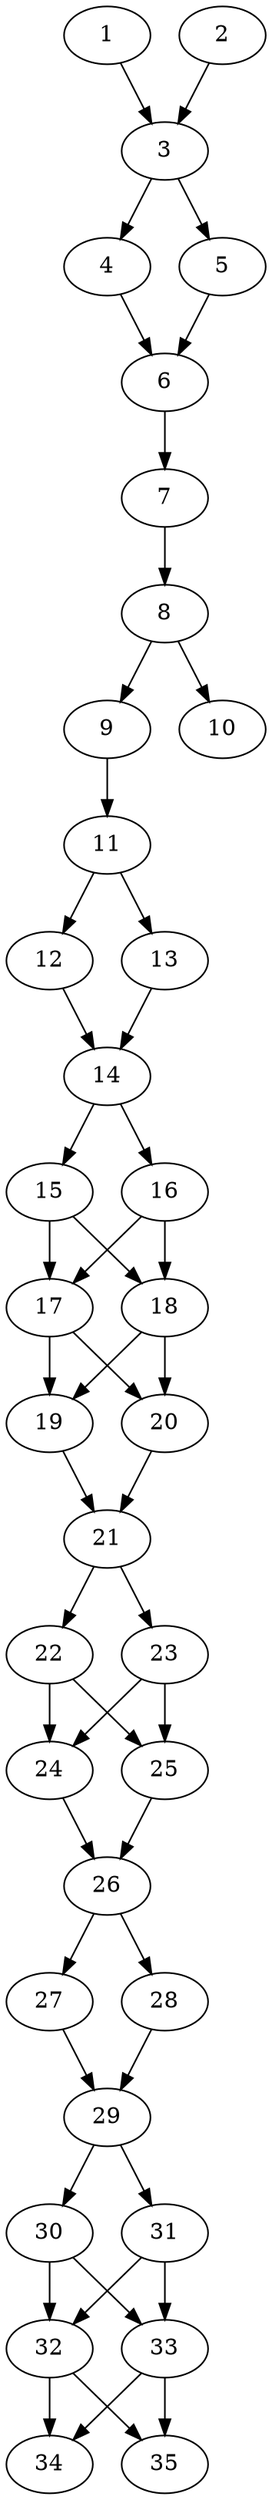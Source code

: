 // DAG automatically generated by daggen at Thu Oct  3 14:05:36 2019
// ./daggen --dot -n 35 --ccr 0.5 --fat 0.3 --regular 0.7 --density 0.7 --mindata 5242880 --maxdata 52428800 
digraph G {
  1 [size="28706816", alpha="0.01", expect_size="14353408"] 
  1 -> 3 [size ="14353408"]
  2 [size="32739328", alpha="0.05", expect_size="16369664"] 
  2 -> 3 [size ="16369664"]
  3 [size="64747520", alpha="0.15", expect_size="32373760"] 
  3 -> 4 [size ="32373760"]
  3 -> 5 [size ="32373760"]
  4 [size="21483520", alpha="0.05", expect_size="10741760"] 
  4 -> 6 [size ="10741760"]
  5 [size="45856768", alpha="0.10", expect_size="22928384"] 
  5 -> 6 [size ="22928384"]
  6 [size="15116288", alpha="0.07", expect_size="7558144"] 
  6 -> 7 [size ="7558144"]
  7 [size="28448768", alpha="0.07", expect_size="14224384"] 
  7 -> 8 [size ="14224384"]
  8 [size="84195328", alpha="0.18", expect_size="42097664"] 
  8 -> 9 [size ="42097664"]
  8 -> 10 [size ="42097664"]
  9 [size="42776576", alpha="0.14", expect_size="21388288"] 
  9 -> 11 [size ="21388288"]
  10 [size="67057664", alpha="0.09", expect_size="33528832"] 
  11 [size="55654400", alpha="0.18", expect_size="27827200"] 
  11 -> 12 [size ="27827200"]
  11 -> 13 [size ="27827200"]
  12 [size="60497920", alpha="0.08", expect_size="30248960"] 
  12 -> 14 [size ="30248960"]
  13 [size="85614592", alpha="0.14", expect_size="42807296"] 
  13 -> 14 [size ="42807296"]
  14 [size="61007872", alpha="0.10", expect_size="30503936"] 
  14 -> 15 [size ="30503936"]
  14 -> 16 [size ="30503936"]
  15 [size="86720512", alpha="0.14", expect_size="43360256"] 
  15 -> 17 [size ="43360256"]
  15 -> 18 [size ="43360256"]
  16 [size="41443328", alpha="0.02", expect_size="20721664"] 
  16 -> 17 [size ="20721664"]
  16 -> 18 [size ="20721664"]
  17 [size="76527616", alpha="0.04", expect_size="38263808"] 
  17 -> 19 [size ="38263808"]
  17 -> 20 [size ="38263808"]
  18 [size="14809088", alpha="0.08", expect_size="7404544"] 
  18 -> 19 [size ="7404544"]
  18 -> 20 [size ="7404544"]
  19 [size="97974272", alpha="0.14", expect_size="48987136"] 
  19 -> 21 [size ="48987136"]
  20 [size="68997120", alpha="0.12", expect_size="34498560"] 
  20 -> 21 [size ="34498560"]
  21 [size="17668096", alpha="0.13", expect_size="8834048"] 
  21 -> 22 [size ="8834048"]
  21 -> 23 [size ="8834048"]
  22 [size="102453248", alpha="0.19", expect_size="51226624"] 
  22 -> 24 [size ="51226624"]
  22 -> 25 [size ="51226624"]
  23 [size="47935488", alpha="0.17", expect_size="23967744"] 
  23 -> 24 [size ="23967744"]
  23 -> 25 [size ="23967744"]
  24 [size="21512192", alpha="0.17", expect_size="10756096"] 
  24 -> 26 [size ="10756096"]
  25 [size="66914304", alpha="0.05", expect_size="33457152"] 
  25 -> 26 [size ="33457152"]
  26 [size="38811648", alpha="0.13", expect_size="19405824"] 
  26 -> 27 [size ="19405824"]
  26 -> 28 [size ="19405824"]
  27 [size="50262016", alpha="0.06", expect_size="25131008"] 
  27 -> 29 [size ="25131008"]
  28 [size="70672384", alpha="0.14", expect_size="35336192"] 
  28 -> 29 [size ="35336192"]
  29 [size="12636160", alpha="0.09", expect_size="6318080"] 
  29 -> 30 [size ="6318080"]
  29 -> 31 [size ="6318080"]
  30 [size="78284800", alpha="0.15", expect_size="39142400"] 
  30 -> 32 [size ="39142400"]
  30 -> 33 [size ="39142400"]
  31 [size="38641664", alpha="0.12", expect_size="19320832"] 
  31 -> 32 [size ="19320832"]
  31 -> 33 [size ="19320832"]
  32 [size="100669440", alpha="0.19", expect_size="50334720"] 
  32 -> 34 [size ="50334720"]
  32 -> 35 [size ="50334720"]
  33 [size="97880064", alpha="0.02", expect_size="48940032"] 
  33 -> 34 [size ="48940032"]
  33 -> 35 [size ="48940032"]
  34 [size="84535296", alpha="0.15", expect_size="42267648"] 
  35 [size="71636992", alpha="0.05", expect_size="35818496"] 
}
